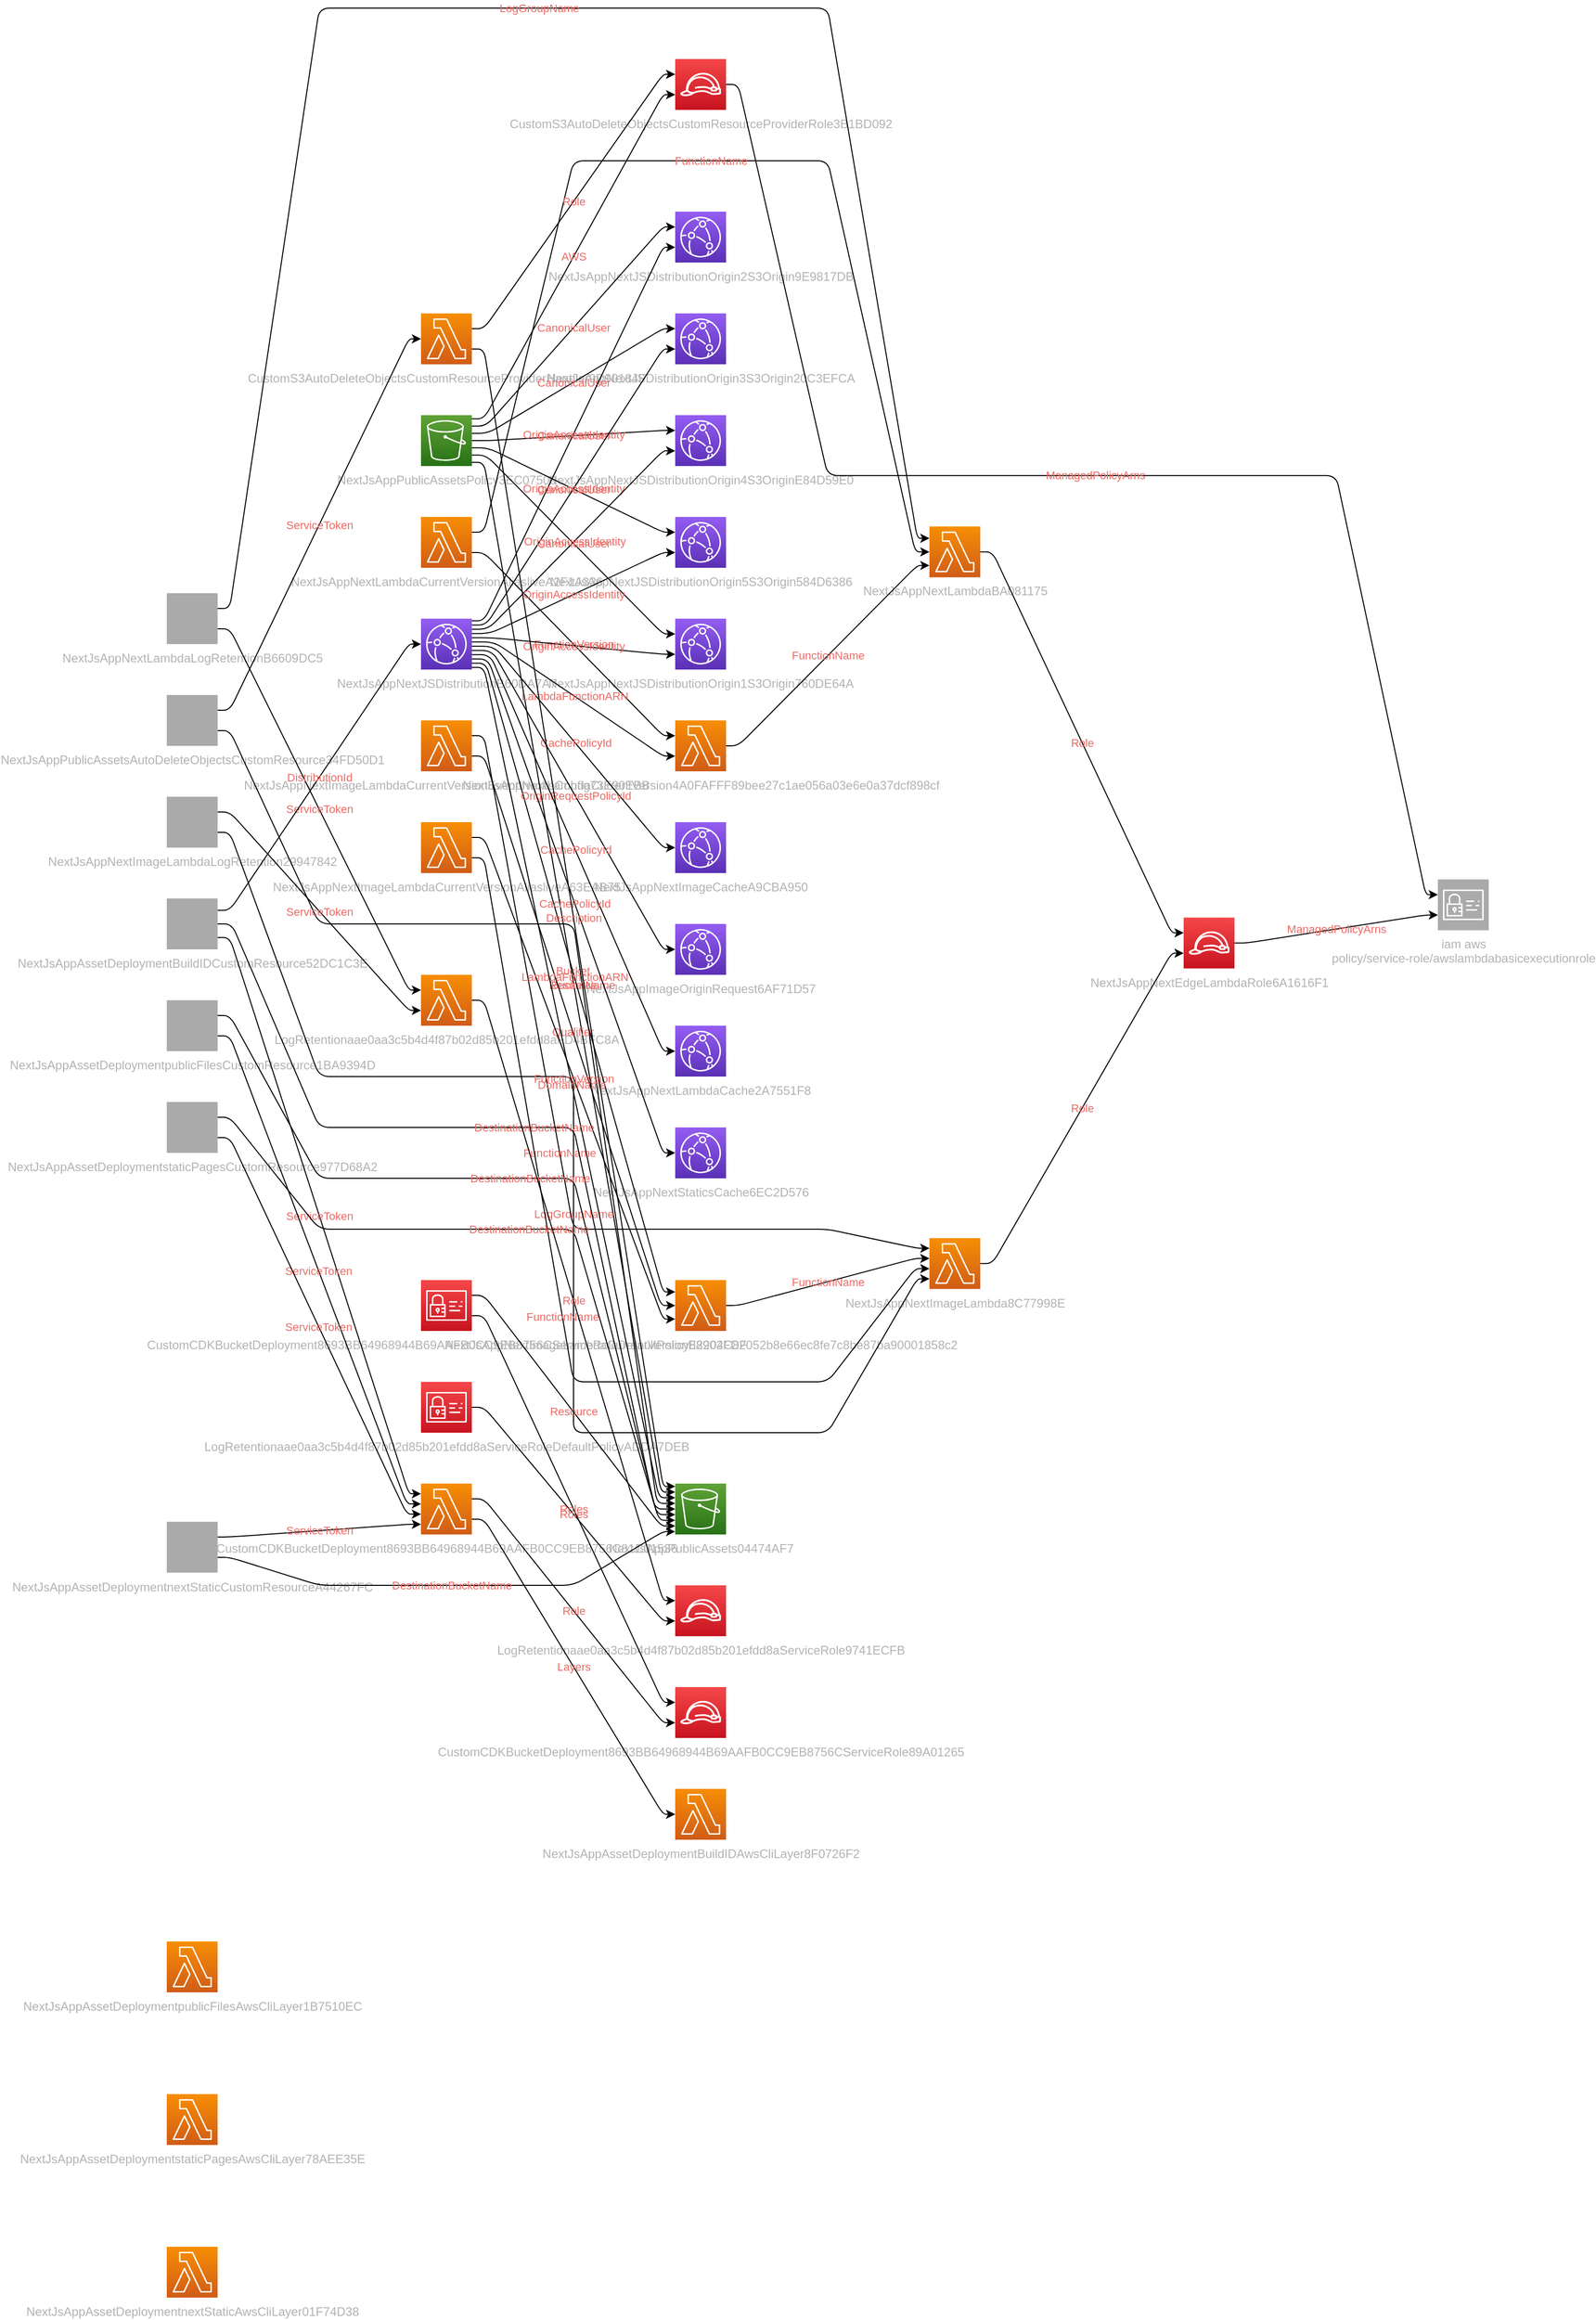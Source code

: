 <mxfile version="13.1.3" pages="2">
            <diagram id="diagramid" name="Diagram">
              <mxGraphModel><root><mxCell id="0"/><mxCell id="1" parent="0"/><mxCell id="2" value="NextJsAppPublicAssets04474AF7" style="outlineConnect=0;fontColor=#B3B3B3;gradientColor=#60A337;gradientDirection=north;fillColor=#277116;strokeColor=#ffffff;dashed=0;verticalLabelPosition=bottom;verticalAlign=top;align=center;html=1;fontSize=12;fontStyle=0;aspect=fixed;shape=mxgraph.aws4.resourceIcon;resIcon=mxgraph.aws4.s3;" vertex="1" parent="1"><mxGeometry x="500" y="1450" width="50" height="50" as="geometry"/></mxCell><mxCell id="3" value="NextJsAppPublicAssetsPolicy3EC07500" style="outlineConnect=0;fontColor=#B3B3B3;gradientColor=#60A337;gradientDirection=north;fillColor=#277116;strokeColor=#ffffff;dashed=0;verticalLabelPosition=bottom;verticalAlign=top;align=center;html=1;fontSize=12;fontStyle=0;aspect=fixed;shape=mxgraph.aws4.resourceIcon;resIcon=mxgraph.aws4.s3;" vertex="1" parent="1"><mxGeometry x="250" y="400" width="50" height="50" as="geometry"/></mxCell><mxCell id="4" value="NextJsAppPublicAssetsAutoDeleteObjectsCustomResource34FD50D1" style="outlineConnect=0;fontColor=#B3B3B3;gradientColor=#aaaaaa;gradientDirection=north;fillColor=#aaaaaa;strokeColor=#ffffff;dashed=0;verticalLabelPosition=bottom;verticalAlign=top;align=center;html=1;fontSize=12;fontStyle=0;aspect=fixed;shape=mxgraph.aws4.resourceIcon;resIcon=mxgraph.aws4.s3autodeleteobjects;" vertex="1" parent="1"><mxGeometry y="675" width="50" height="50" as="geometry"/></mxCell><mxCell id="5" value="NextJsAppNextEdgeLambdaRole6A1616F1" style="outlineConnect=0;fontColor=#B3B3B3;gradientColor=#F54749;gradientDirection=north;fillColor=#C7131F;strokeColor=#ffffff;dashed=0;verticalLabelPosition=bottom;verticalAlign=top;align=center;html=1;fontSize=12;fontStyle=0;aspect=fixed;shape=mxgraph.aws4.resourceIcon;resIcon=mxgraph.aws4.role;" vertex="1" parent="1"><mxGeometry x="1000" y="893.75" width="50" height="50" as="geometry"/></mxCell><mxCell id="6" value="NextJsAppNextLambdaBA081175" style="outlineConnect=0;fontColor=#B3B3B3;gradientColor=#F78E04;gradientDirection=north;fillColor=#D05C17;strokeColor=#ffffff;dashed=0;verticalLabelPosition=bottom;verticalAlign=top;align=center;html=1;fontSize=12;fontStyle=0;aspect=fixed;shape=mxgraph.aws4.resourceIcon;resIcon=mxgraph.aws4.lambda;" vertex="1" parent="1"><mxGeometry x="750" y="509.375" width="50" height="50" as="geometry"/></mxCell><mxCell id="7" value="NextJsAppNextLambdaLogRetentionB6609DC5" style="outlineConnect=0;fontColor=#B3B3B3;gradientColor=#aaaaaa;gradientDirection=north;fillColor=#aaaaaa;strokeColor=#ffffff;dashed=0;verticalLabelPosition=bottom;verticalAlign=top;align=center;html=1;fontSize=12;fontStyle=0;aspect=fixed;shape=mxgraph.aws4.resourceIcon;resIcon=mxgraph.aws4.logretention;" vertex="1" parent="1"><mxGeometry y="575" width="50" height="50" as="geometry"/></mxCell><mxCell id="8" value="NextJsAppNextLambdaCurrentVersion4A0FAFFF89bee27c1ae056a03e6e0a37dcf898cf" style="outlineConnect=0;fontColor=#B3B3B3;gradientColor=#F78E04;gradientDirection=north;fillColor=#D05C17;strokeColor=#ffffff;dashed=0;verticalLabelPosition=bottom;verticalAlign=top;align=center;html=1;fontSize=12;fontStyle=0;aspect=fixed;shape=mxgraph.aws4.resourceIcon;resIcon=mxgraph.aws4.lambda;" vertex="1" parent="1"><mxGeometry x="500" y="700" width="50" height="50" as="geometry"/></mxCell><mxCell id="9" value="NextJsAppNextLambdaCurrentVersionAliasliveA2F1A336" style="outlineConnect=0;fontColor=#B3B3B3;gradientColor=#F78E04;gradientDirection=north;fillColor=#D05C17;strokeColor=#ffffff;dashed=0;verticalLabelPosition=bottom;verticalAlign=top;align=center;html=1;fontSize=12;fontStyle=0;aspect=fixed;shape=mxgraph.aws4.resourceIcon;resIcon=mxgraph.aws4.lambda;" vertex="1" parent="1"><mxGeometry x="250" y="500" width="50" height="50" as="geometry"/></mxCell><mxCell id="10" value="NextJsAppNextImageLambda8C77998E" style="outlineConnect=0;fontColor=#B3B3B3;gradientColor=#F78E04;gradientDirection=north;fillColor=#D05C17;strokeColor=#ffffff;dashed=0;verticalLabelPosition=bottom;verticalAlign=top;align=center;html=1;fontSize=12;fontStyle=0;aspect=fixed;shape=mxgraph.aws4.resourceIcon;resIcon=mxgraph.aws4.lambda;" vertex="1" parent="1"><mxGeometry x="750" y="1208.75" width="50" height="50" as="geometry"/></mxCell><mxCell id="11" value="NextJsAppNextImageLambdaLogRetention29947842" style="outlineConnect=0;fontColor=#B3B3B3;gradientColor=#aaaaaa;gradientDirection=north;fillColor=#aaaaaa;strokeColor=#ffffff;dashed=0;verticalLabelPosition=bottom;verticalAlign=top;align=center;html=1;fontSize=12;fontStyle=0;aspect=fixed;shape=mxgraph.aws4.resourceIcon;resIcon=mxgraph.aws4.logretention;" vertex="1" parent="1"><mxGeometry y="775" width="50" height="50" as="geometry"/></mxCell><mxCell id="12" value="NextJsAppNextImageLambdaCurrentVersionE2204C82052b8e66ec8fe7c8be87ba90001858c2" style="outlineConnect=0;fontColor=#B3B3B3;gradientColor=#F78E04;gradientDirection=north;fillColor=#D05C17;strokeColor=#ffffff;dashed=0;verticalLabelPosition=bottom;verticalAlign=top;align=center;html=1;fontSize=12;fontStyle=0;aspect=fixed;shape=mxgraph.aws4.resourceIcon;resIcon=mxgraph.aws4.lambda;" vertex="1" parent="1"><mxGeometry x="500" y="1250" width="50" height="50" as="geometry"/></mxCell><mxCell id="13" value="NextJsAppNextImageLambdaCurrentVersionEventInvokeConfig73E90EBB" style="outlineConnect=0;fontColor=#B3B3B3;gradientColor=#F78E04;gradientDirection=north;fillColor=#D05C17;strokeColor=#ffffff;dashed=0;verticalLabelPosition=bottom;verticalAlign=top;align=center;html=1;fontSize=12;fontStyle=0;aspect=fixed;shape=mxgraph.aws4.resourceIcon;resIcon=mxgraph.aws4.lambda;" vertex="1" parent="1"><mxGeometry x="250" y="700" width="50" height="50" as="geometry"/></mxCell><mxCell id="14" value="NextJsAppNextImageLambdaCurrentVersionAliasliveA63EAB75" style="outlineConnect=0;fontColor=#B3B3B3;gradientColor=#F78E04;gradientDirection=north;fillColor=#D05C17;strokeColor=#ffffff;dashed=0;verticalLabelPosition=bottom;verticalAlign=top;align=center;html=1;fontSize=12;fontStyle=0;aspect=fixed;shape=mxgraph.aws4.resourceIcon;resIcon=mxgraph.aws4.lambda;" vertex="1" parent="1"><mxGeometry x="250" y="800" width="50" height="50" as="geometry"/></mxCell><mxCell id="15" value="NextJsAppNextStaticsCache6EC2D576" style="outlineConnect=0;fontColor=#B3B3B3;gradientColor=#945DF2;gradientDirection=north;fillColor=#5A30B5;strokeColor=#ffffff;dashed=0;verticalLabelPosition=bottom;verticalAlign=top;align=center;html=1;fontSize=12;fontStyle=0;aspect=fixed;shape=mxgraph.aws4.resourceIcon;resIcon=mxgraph.aws4.cloudfront;" vertex="1" parent="1"><mxGeometry x="500" y="1100" width="50" height="50" as="geometry"/></mxCell><mxCell id="16" value="NextJsAppNextImageCacheA9CBA950" style="outlineConnect=0;fontColor=#B3B3B3;gradientColor=#945DF2;gradientDirection=north;fillColor=#5A30B5;strokeColor=#ffffff;dashed=0;verticalLabelPosition=bottom;verticalAlign=top;align=center;html=1;fontSize=12;fontStyle=0;aspect=fixed;shape=mxgraph.aws4.resourceIcon;resIcon=mxgraph.aws4.cloudfront;" vertex="1" parent="1"><mxGeometry x="500" y="800" width="50" height="50" as="geometry"/></mxCell><mxCell id="17" value="NextJsAppNextLambdaCache2A7551F8" style="outlineConnect=0;fontColor=#B3B3B3;gradientColor=#945DF2;gradientDirection=north;fillColor=#5A30B5;strokeColor=#ffffff;dashed=0;verticalLabelPosition=bottom;verticalAlign=top;align=center;html=1;fontSize=12;fontStyle=0;aspect=fixed;shape=mxgraph.aws4.resourceIcon;resIcon=mxgraph.aws4.cloudfront;" vertex="1" parent="1"><mxGeometry x="500" y="1000" width="50" height="50" as="geometry"/></mxCell><mxCell id="18" value="NextJsAppImageOriginRequest6AF71D57" style="outlineConnect=0;fontColor=#B3B3B3;gradientColor=#945DF2;gradientDirection=north;fillColor=#5A30B5;strokeColor=#ffffff;dashed=0;verticalLabelPosition=bottom;verticalAlign=top;align=center;html=1;fontSize=12;fontStyle=0;aspect=fixed;shape=mxgraph.aws4.resourceIcon;resIcon=mxgraph.aws4.cloudfront;" vertex="1" parent="1"><mxGeometry x="500" y="900" width="50" height="50" as="geometry"/></mxCell><mxCell id="19" value="NextJsAppNextJSDistributionOrigin1S3Origin760DE64A" style="outlineConnect=0;fontColor=#B3B3B3;gradientColor=#945DF2;gradientDirection=north;fillColor=#5A30B5;strokeColor=#ffffff;dashed=0;verticalLabelPosition=bottom;verticalAlign=top;align=center;html=1;fontSize=12;fontStyle=0;aspect=fixed;shape=mxgraph.aws4.resourceIcon;resIcon=mxgraph.aws4.cloudfront;" vertex="1" parent="1"><mxGeometry x="500" y="600" width="50" height="50" as="geometry"/></mxCell><mxCell id="20" value="NextJsAppNextJSDistributionOrigin2S3Origin9E9817DB" style="outlineConnect=0;fontColor=#B3B3B3;gradientColor=#945DF2;gradientDirection=north;fillColor=#5A30B5;strokeColor=#ffffff;dashed=0;verticalLabelPosition=bottom;verticalAlign=top;align=center;html=1;fontSize=12;fontStyle=0;aspect=fixed;shape=mxgraph.aws4.resourceIcon;resIcon=mxgraph.aws4.cloudfront;" vertex="1" parent="1"><mxGeometry x="500" y="200" width="50" height="50" as="geometry"/></mxCell><mxCell id="21" value="NextJsAppNextJSDistributionOrigin3S3Origin20C3EFCA" style="outlineConnect=0;fontColor=#B3B3B3;gradientColor=#945DF2;gradientDirection=north;fillColor=#5A30B5;strokeColor=#ffffff;dashed=0;verticalLabelPosition=bottom;verticalAlign=top;align=center;html=1;fontSize=12;fontStyle=0;aspect=fixed;shape=mxgraph.aws4.resourceIcon;resIcon=mxgraph.aws4.cloudfront;" vertex="1" parent="1"><mxGeometry x="500" y="300" width="50" height="50" as="geometry"/></mxCell><mxCell id="22" value="NextJsAppNextJSDistributionOrigin4S3OriginE84D59E0" style="outlineConnect=0;fontColor=#B3B3B3;gradientColor=#945DF2;gradientDirection=north;fillColor=#5A30B5;strokeColor=#ffffff;dashed=0;verticalLabelPosition=bottom;verticalAlign=top;align=center;html=1;fontSize=12;fontStyle=0;aspect=fixed;shape=mxgraph.aws4.resourceIcon;resIcon=mxgraph.aws4.cloudfront;" vertex="1" parent="1"><mxGeometry x="500" y="400" width="50" height="50" as="geometry"/></mxCell><mxCell id="23" value="NextJsAppNextJSDistributionOrigin5S3Origin584D6386" style="outlineConnect=0;fontColor=#B3B3B3;gradientColor=#945DF2;gradientDirection=north;fillColor=#5A30B5;strokeColor=#ffffff;dashed=0;verticalLabelPosition=bottom;verticalAlign=top;align=center;html=1;fontSize=12;fontStyle=0;aspect=fixed;shape=mxgraph.aws4.resourceIcon;resIcon=mxgraph.aws4.cloudfront;" vertex="1" parent="1"><mxGeometry x="500" y="500" width="50" height="50" as="geometry"/></mxCell><mxCell id="24" value="NextJsAppNextJSDistributionB60DA7A7" style="outlineConnect=0;fontColor=#B3B3B3;gradientColor=#945DF2;gradientDirection=north;fillColor=#5A30B5;strokeColor=#ffffff;dashed=0;verticalLabelPosition=bottom;verticalAlign=top;align=center;html=1;fontSize=12;fontStyle=0;aspect=fixed;shape=mxgraph.aws4.resourceIcon;resIcon=mxgraph.aws4.cloudfront;" vertex="1" parent="1"><mxGeometry x="250" y="600" width="50" height="50" as="geometry"/></mxCell><mxCell id="25" value="NextJsAppAssetDeploymentBuildIDAwsCliLayer8F0726F2" style="outlineConnect=0;fontColor=#B3B3B3;gradientColor=#F78E04;gradientDirection=north;fillColor=#D05C17;strokeColor=#ffffff;dashed=0;verticalLabelPosition=bottom;verticalAlign=top;align=center;html=1;fontSize=12;fontStyle=0;aspect=fixed;shape=mxgraph.aws4.resourceIcon;resIcon=mxgraph.aws4.lambda;" vertex="1" parent="1"><mxGeometry x="500" y="1750" width="50" height="50" as="geometry"/></mxCell><mxCell id="26" value="NextJsAppAssetDeploymentBuildIDCustomResource52DC1C3E" style="outlineConnect=0;fontColor=#B3B3B3;gradientColor=#aaaaaa;gradientDirection=north;fillColor=#aaaaaa;strokeColor=#ffffff;dashed=0;verticalLabelPosition=bottom;verticalAlign=top;align=center;html=1;fontSize=12;fontStyle=0;aspect=fixed;shape=mxgraph.aws4.resourceIcon;resIcon=mxgraph.aws4.cdkbucketdeployment;" vertex="1" parent="1"><mxGeometry y="875" width="50" height="50" as="geometry"/></mxCell><mxCell id="27" value="NextJsAppAssetDeploymentpublicFilesAwsCliLayer1B7510EC" style="outlineConnect=0;fontColor=#B3B3B3;gradientColor=#F78E04;gradientDirection=north;fillColor=#D05C17;strokeColor=#ffffff;dashed=0;verticalLabelPosition=bottom;verticalAlign=top;align=center;html=1;fontSize=12;fontStyle=0;aspect=fixed;shape=mxgraph.aws4.resourceIcon;resIcon=mxgraph.aws4.lambda;" vertex="1" parent="1"><mxGeometry y="1900" width="50" height="50" as="geometry"/></mxCell><mxCell id="28" value="NextJsAppAssetDeploymentpublicFilesCustomResource1BA9394D" style="outlineConnect=0;fontColor=#B3B3B3;gradientColor=#aaaaaa;gradientDirection=north;fillColor=#aaaaaa;strokeColor=#ffffff;dashed=0;verticalLabelPosition=bottom;verticalAlign=top;align=center;html=1;fontSize=12;fontStyle=0;aspect=fixed;shape=mxgraph.aws4.resourceIcon;resIcon=mxgraph.aws4.cdkbucketdeployment;" vertex="1" parent="1"><mxGeometry y="975" width="50" height="50" as="geometry"/></mxCell><mxCell id="29" value="NextJsAppAssetDeploymentstaticPagesAwsCliLayer78AEE35E" style="outlineConnect=0;fontColor=#B3B3B3;gradientColor=#F78E04;gradientDirection=north;fillColor=#D05C17;strokeColor=#ffffff;dashed=0;verticalLabelPosition=bottom;verticalAlign=top;align=center;html=1;fontSize=12;fontStyle=0;aspect=fixed;shape=mxgraph.aws4.resourceIcon;resIcon=mxgraph.aws4.lambda;" vertex="1" parent="1"><mxGeometry y="2050" width="50" height="50" as="geometry"/></mxCell><mxCell id="30" value="NextJsAppAssetDeploymentstaticPagesCustomResource977D68A2" style="outlineConnect=0;fontColor=#B3B3B3;gradientColor=#aaaaaa;gradientDirection=north;fillColor=#aaaaaa;strokeColor=#ffffff;dashed=0;verticalLabelPosition=bottom;verticalAlign=top;align=center;html=1;fontSize=12;fontStyle=0;aspect=fixed;shape=mxgraph.aws4.resourceIcon;resIcon=mxgraph.aws4.cdkbucketdeployment;" vertex="1" parent="1"><mxGeometry y="1075" width="50" height="50" as="geometry"/></mxCell><mxCell id="31" value="NextJsAppAssetDeploymentnextStaticAwsCliLayer01F74D38" style="outlineConnect=0;fontColor=#B3B3B3;gradientColor=#F78E04;gradientDirection=north;fillColor=#D05C17;strokeColor=#ffffff;dashed=0;verticalLabelPosition=bottom;verticalAlign=top;align=center;html=1;fontSize=12;fontStyle=0;aspect=fixed;shape=mxgraph.aws4.resourceIcon;resIcon=mxgraph.aws4.lambda;" vertex="1" parent="1"><mxGeometry y="2200" width="50" height="50" as="geometry"/></mxCell><mxCell id="32" value="NextJsAppAssetDeploymentnextStaticCustomResourceA44267FC" style="outlineConnect=0;fontColor=#B3B3B3;gradientColor=#aaaaaa;gradientDirection=north;fillColor=#aaaaaa;strokeColor=#ffffff;dashed=0;verticalLabelPosition=bottom;verticalAlign=top;align=center;html=1;fontSize=12;fontStyle=0;aspect=fixed;shape=mxgraph.aws4.resourceIcon;resIcon=mxgraph.aws4.cdkbucketdeployment;" vertex="1" parent="1"><mxGeometry y="1487.5" width="50" height="50" as="geometry"/></mxCell><mxCell id="33" value="CustomS3AutoDeleteObjectsCustomResourceProviderRole3B1BD092" style="outlineConnect=0;fontColor=#B3B3B3;gradientColor=#F54749;gradientDirection=north;fillColor=#C7131F;strokeColor=#ffffff;dashed=0;verticalLabelPosition=bottom;verticalAlign=top;align=center;html=1;fontSize=12;fontStyle=0;aspect=fixed;shape=mxgraph.aws4.resourceIcon;resIcon=mxgraph.aws4.role;" vertex="1" parent="1"><mxGeometry x="500" y="50" width="50" height="50" as="geometry"/></mxCell><mxCell id="34" value="CustomS3AutoDeleteObjectsCustomResourceProviderHandler9D90184F" style="outlineConnect=0;fontColor=#B3B3B3;gradientColor=#F78E04;gradientDirection=north;fillColor=#D05C17;strokeColor=#ffffff;dashed=0;verticalLabelPosition=bottom;verticalAlign=top;align=center;html=1;fontSize=12;fontStyle=0;aspect=fixed;shape=mxgraph.aws4.resourceIcon;resIcon=mxgraph.aws4.lambda;" vertex="1" parent="1"><mxGeometry x="250" y="300" width="50" height="50" as="geometry"/></mxCell><mxCell id="35" value="LogRetentionaae0aa3c5b4d4f87b02d85b201efdd8aServiceRole9741ECFB" style="outlineConnect=0;fontColor=#B3B3B3;gradientColor=#F54749;gradientDirection=north;fillColor=#C7131F;strokeColor=#ffffff;dashed=0;verticalLabelPosition=bottom;verticalAlign=top;align=center;html=1;fontSize=12;fontStyle=0;aspect=fixed;shape=mxgraph.aws4.resourceIcon;resIcon=mxgraph.aws4.role;" vertex="1" parent="1"><mxGeometry x="500" y="1550" width="50" height="50" as="geometry"/></mxCell><mxCell id="36" value="LogRetentionaae0aa3c5b4d4f87b02d85b201efdd8aServiceRoleDefaultPolicyADDA7DEB" style="outlineConnect=0;fontColor=#B3B3B3;gradientColor=#F54749;gradientDirection=north;fillColor=#C7131F;strokeColor=#ffffff;dashed=0;verticalLabelPosition=bottom;verticalAlign=top;align=center;html=1;fontSize=12;fontStyle=0;aspect=fixed;shape=mxgraph.aws4.resourceIcon;resIcon=mxgraph.aws4.identity_and_access_management;" vertex="1" parent="1"><mxGeometry x="250" y="1350" width="50" height="50" as="geometry"/></mxCell><mxCell id="37" value="LogRetentionaae0aa3c5b4d4f87b02d85b201efdd8aFD4BFC8A" style="outlineConnect=0;fontColor=#B3B3B3;gradientColor=#F78E04;gradientDirection=north;fillColor=#D05C17;strokeColor=#ffffff;dashed=0;verticalLabelPosition=bottom;verticalAlign=top;align=center;html=1;fontSize=12;fontStyle=0;aspect=fixed;shape=mxgraph.aws4.resourceIcon;resIcon=mxgraph.aws4.lambda;" vertex="1" parent="1"><mxGeometry x="250" y="950" width="50" height="50" as="geometry"/></mxCell><mxCell id="38" value="CustomCDKBucketDeployment8693BB64968944B69AAFB0CC9EB8756CServiceRole89A01265" style="outlineConnect=0;fontColor=#B3B3B3;gradientColor=#F54749;gradientDirection=north;fillColor=#C7131F;strokeColor=#ffffff;dashed=0;verticalLabelPosition=bottom;verticalAlign=top;align=center;html=1;fontSize=12;fontStyle=0;aspect=fixed;shape=mxgraph.aws4.resourceIcon;resIcon=mxgraph.aws4.role;" vertex="1" parent="1"><mxGeometry x="500" y="1650" width="50" height="50" as="geometry"/></mxCell><mxCell id="39" value="CustomCDKBucketDeployment8693BB64968944B69AAFB0CC9EB8756CServiceRoleDefaultPolicy88902FDF" style="outlineConnect=0;fontColor=#B3B3B3;gradientColor=#F54749;gradientDirection=north;fillColor=#C7131F;strokeColor=#ffffff;dashed=0;verticalLabelPosition=bottom;verticalAlign=top;align=center;html=1;fontSize=12;fontStyle=0;aspect=fixed;shape=mxgraph.aws4.resourceIcon;resIcon=mxgraph.aws4.identity_and_access_management;" vertex="1" parent="1"><mxGeometry x="250" y="1250" width="50" height="50" as="geometry"/></mxCell><mxCell id="40" value="CustomCDKBucketDeployment8693BB64968944B69AAFB0CC9EB8756C81C01536" style="outlineConnect=0;fontColor=#B3B3B3;gradientColor=#F78E04;gradientDirection=north;fillColor=#D05C17;strokeColor=#ffffff;dashed=0;verticalLabelPosition=bottom;verticalAlign=top;align=center;html=1;fontSize=12;fontStyle=0;aspect=fixed;shape=mxgraph.aws4.resourceIcon;resIcon=mxgraph.aws4.lambda;" vertex="1" parent="1"><mxGeometry x="250" y="1450" width="50" height="50" as="geometry"/></mxCell><mxCell id="41" value="iam  aws&#xA;policy/service-role/awslambdabasicexecutionrole" style="outlineConnect=0;fontColor=#B3B3B3;gradientColor=#aaaaaa;gradientDirection=north;fillColor=#aaaaaa;strokeColor=#ffffff;dashed=0;verticalLabelPosition=bottom;verticalAlign=top;align=center;html=1;fontSize=12;fontStyle=0;aspect=fixed;shape=mxgraph.aws4.resourceIcon;resIcon=mxgraph.aws4.identity_and_access_management;" vertex="1" parent="1"><mxGeometry x="1250" y="856.25" width="50" height="50" as="geometry"/></mxCell><mxCell id="NextJsAppPublicAssets04474AF7|NextJsAppPublicAssetsPolicy3EC07500" value="Bucket&#xA;Resource" style="edgeStyle=orthogonalEdgeStyle;rounded=1;orthogonalLoop=1;jettySize=auto;html=1;labelBackgroundColor=none;fontColor=#EA6B66;noEdgeStyle=1;orthogonal=1;" edge="1" parent="1" source="3" target="2"><mxGeometry relative="1" as="geometry"><Array as="points"><mxPoint x="312" y="446.429"/><mxPoint x="486" y="1458.333"/></Array></mxGeometry></mxCell><mxCell id="CustomS3AutoDeleteObjectsCustomResourceProviderRole3B1BD092|NextJsAppPublicAssetsPolicy3EC07500" value="AWS" style="edgeStyle=orthogonalEdgeStyle;rounded=1;orthogonalLoop=1;jettySize=auto;html=1;labelBackgroundColor=none;fontColor=#EA6B66;noEdgeStyle=1;orthogonal=1;" edge="1" parent="1" source="3" target="33"><mxGeometry relative="1" as="geometry"><Array as="points"><mxPoint x="312" y="403.571"/><mxPoint x="488" y="85"/></Array></mxGeometry></mxCell><mxCell id="NextJsAppNextJSDistributionOrigin1S3Origin760DE64A|NextJsAppPublicAssetsPolicy3EC07500" value="CanonicalUser" style="edgeStyle=orthogonalEdgeStyle;rounded=1;orthogonalLoop=1;jettySize=auto;html=1;labelBackgroundColor=none;fontColor=#EA6B66;noEdgeStyle=1;orthogonal=1;" edge="1" parent="1" source="3" target="19"><mxGeometry relative="1" as="geometry"><Array as="points"><mxPoint x="314" y="439.286"/><mxPoint x="488" y="615"/></Array></mxGeometry></mxCell><mxCell id="NextJsAppNextJSDistributionOrigin2S3Origin9E9817DB|NextJsAppPublicAssetsPolicy3EC07500" value="CanonicalUser" style="edgeStyle=orthogonalEdgeStyle;rounded=1;orthogonalLoop=1;jettySize=auto;html=1;labelBackgroundColor=none;fontColor=#EA6B66;noEdgeStyle=1;orthogonal=1;" edge="1" parent="1" source="3" target="20"><mxGeometry relative="1" as="geometry"><Array as="points"><mxPoint x="314" y="410.714"/><mxPoint x="488" y="215"/></Array></mxGeometry></mxCell><mxCell id="NextJsAppNextJSDistributionOrigin3S3Origin20C3EFCA|NextJsAppPublicAssetsPolicy3EC07500" value="CanonicalUser" style="edgeStyle=orthogonalEdgeStyle;rounded=1;orthogonalLoop=1;jettySize=auto;html=1;labelBackgroundColor=none;fontColor=#EA6B66;noEdgeStyle=1;orthogonal=1;" edge="1" parent="1" source="3" target="21"><mxGeometry relative="1" as="geometry"><Array as="points"><mxPoint x="316" y="417.857"/><mxPoint x="488" y="315"/></Array></mxGeometry></mxCell><mxCell id="NextJsAppNextJSDistributionOrigin4S3OriginE84D59E0|NextJsAppPublicAssetsPolicy3EC07500" value="CanonicalUser" style="edgeStyle=orthogonalEdgeStyle;rounded=1;orthogonalLoop=1;jettySize=auto;html=1;labelBackgroundColor=none;fontColor=#EA6B66;noEdgeStyle=1;orthogonal=1;" edge="1" parent="1" source="3" target="22"><mxGeometry relative="1" as="geometry"><Array as="points"><mxPoint x="318" y="425.0"/><mxPoint x="488" y="415"/></Array></mxGeometry></mxCell><mxCell id="NextJsAppNextJSDistributionOrigin5S3Origin584D6386|NextJsAppPublicAssetsPolicy3EC07500" value="CanonicalUser" style="edgeStyle=orthogonalEdgeStyle;rounded=1;orthogonalLoop=1;jettySize=auto;html=1;labelBackgroundColor=none;fontColor=#EA6B66;noEdgeStyle=1;orthogonal=1;" edge="1" parent="1" source="3" target="23"><mxGeometry relative="1" as="geometry"><Array as="points"><mxPoint x="316" y="432.143"/><mxPoint x="488" y="515"/></Array></mxGeometry></mxCell><mxCell id="NextJsAppPublicAssets04474AF7|NextJsAppPublicAssetsAutoDeleteObjectsCustomResource34FD50D1" value="BucketName" style="edgeStyle=orthogonalEdgeStyle;rounded=1;orthogonalLoop=1;jettySize=auto;html=1;labelBackgroundColor=none;fontColor=#EA6B66;noEdgeStyle=1;orthogonal=1;" edge="1" parent="1" source="4" target="2"><mxGeometry relative="1" as="geometry"><Array as="points"><mxPoint x="62" y="710"/><mxPoint x="150" y="900"/><mxPoint x="400" y="900"/><mxPoint x="482" y="1469.444"/></Array></mxGeometry></mxCell><mxCell id="CustomS3AutoDeleteObjectsCustomResourceProviderHandler9D90184F|NextJsAppPublicAssetsAutoDeleteObjectsCustomResource34FD50D1" value="ServiceToken" style="edgeStyle=orthogonalEdgeStyle;rounded=1;orthogonalLoop=1;jettySize=auto;html=1;labelBackgroundColor=none;fontColor=#EA6B66;noEdgeStyle=1;orthogonal=1;" edge="1" parent="1" source="4" target="34"><mxGeometry relative="1" as="geometry"><Array as="points"><mxPoint x="62" y="690"/><mxPoint x="238" y="325"/></Array></mxGeometry></mxCell><mxCell id="iam  aws&#xA;policy/service-role/awslambdabasicexecutionrole|NextJsAppNextEdgeLambdaRole6A1616F1" value="ManagedPolicyArns" style="edgeStyle=orthogonalEdgeStyle;rounded=1;orthogonalLoop=1;jettySize=auto;html=1;labelBackgroundColor=none;fontColor=#EA6B66;noEdgeStyle=1;orthogonal=1;" edge="1" parent="1" source="5" target="41"><mxGeometry relative="1" as="geometry"><Array as="points"><mxPoint x="1062" y="918.75"/><mxPoint x="1238" y="891.25"/></Array></mxGeometry></mxCell><mxCell id="NextJsAppNextEdgeLambdaRole6A1616F1|NextJsAppNextLambdaBA081175" value="Role" style="edgeStyle=orthogonalEdgeStyle;rounded=1;orthogonalLoop=1;jettySize=auto;html=1;labelBackgroundColor=none;fontColor=#EA6B66;noEdgeStyle=1;orthogonal=1;" edge="1" parent="1" source="6" target="5"><mxGeometry relative="1" as="geometry"><Array as="points"><mxPoint x="812" y="534.375"/><mxPoint x="988" y="908.75"/></Array></mxGeometry></mxCell><mxCell id="NextJsAppNextLambdaBA081175|NextJsAppNextLambdaLogRetentionB6609DC5" value="LogGroupName" style="edgeStyle=orthogonalEdgeStyle;rounded=1;orthogonalLoop=1;jettySize=auto;html=1;labelBackgroundColor=none;fontColor=#EA6B66;noEdgeStyle=1;orthogonal=1;" edge="1" parent="1" source="7" target="6"><mxGeometry relative="1" as="geometry"><Array as="points"><mxPoint x="62" y="590"/><mxPoint x="150"/><mxPoint x="400"/><mxPoint x="400"/><mxPoint x="650"/><mxPoint x="738" y="521.042"/></Array></mxGeometry></mxCell><mxCell id="LogRetentionaae0aa3c5b4d4f87b02d85b201efdd8aFD4BFC8A|NextJsAppNextLambdaLogRetentionB6609DC5" value="ServiceToken" style="edgeStyle=orthogonalEdgeStyle;rounded=1;orthogonalLoop=1;jettySize=auto;html=1;labelBackgroundColor=none;fontColor=#EA6B66;noEdgeStyle=1;orthogonal=1;" edge="1" parent="1" source="7" target="37"><mxGeometry relative="1" as="geometry"><Array as="points"><mxPoint x="62" y="610"/><mxPoint x="238" y="965"/></Array></mxGeometry></mxCell><mxCell id="NextJsAppNextLambdaBA081175|NextJsAppNextLambdaCurrentVersion4A0FAFFF89bee27c1ae056a03e6e0a37dcf898cf" value="FunctionName" style="edgeStyle=orthogonalEdgeStyle;rounded=1;orthogonalLoop=1;jettySize=auto;html=1;labelBackgroundColor=none;fontColor=#EA6B66;noEdgeStyle=1;orthogonal=1;" edge="1" parent="1" source="8" target="6"><mxGeometry relative="1" as="geometry"><Array as="points"><mxPoint x="562" y="725"/><mxPoint x="738" y="547.708"/></Array></mxGeometry></mxCell><mxCell id="NextJsAppNextLambdaBA081175|NextJsAppNextLambdaCurrentVersionAliasliveA2F1A336" value="FunctionName" style="edgeStyle=orthogonalEdgeStyle;rounded=1;orthogonalLoop=1;jettySize=auto;html=1;labelBackgroundColor=none;fontColor=#EA6B66;noEdgeStyle=1;orthogonal=1;" edge="1" parent="1" source="9" target="6"><mxGeometry relative="1" as="geometry"><Array as="points"><mxPoint x="312" y="515"/><mxPoint x="400" y="150"/><mxPoint x="650" y="150"/><mxPoint x="736" y="534.375"/></Array></mxGeometry></mxCell><mxCell id="NextJsAppNextLambdaCurrentVersion4A0FAFFF89bee27c1ae056a03e6e0a37dcf898cf|NextJsAppNextLambdaCurrentVersionAliasliveA2F1A336" value="FunctionVersion" style="edgeStyle=orthogonalEdgeStyle;rounded=1;orthogonalLoop=1;jettySize=auto;html=1;labelBackgroundColor=none;fontColor=#EA6B66;noEdgeStyle=1;orthogonal=1;" edge="1" parent="1" source="9" target="8"><mxGeometry relative="1" as="geometry"><Array as="points"><mxPoint x="312" y="535"/><mxPoint x="488" y="715"/></Array></mxGeometry></mxCell><mxCell id="NextJsAppNextEdgeLambdaRole6A1616F1|NextJsAppNextImageLambda8C77998E" value="Role" style="edgeStyle=orthogonalEdgeStyle;rounded=1;orthogonalLoop=1;jettySize=auto;html=1;labelBackgroundColor=none;fontColor=#EA6B66;noEdgeStyle=1;orthogonal=1;" edge="1" parent="1" source="10" target="5"><mxGeometry relative="1" as="geometry"><Array as="points"><mxPoint x="812" y="1233.75"/><mxPoint x="988" y="928.75"/></Array></mxGeometry></mxCell><mxCell id="NextJsAppNextImageLambda8C77998E|NextJsAppNextImageLambdaLogRetention29947842" value="LogGroupName" style="edgeStyle=orthogonalEdgeStyle;rounded=1;orthogonalLoop=1;jettySize=auto;html=1;labelBackgroundColor=none;fontColor=#EA6B66;noEdgeStyle=1;orthogonal=1;" edge="1" parent="1" source="11" target="10"><mxGeometry relative="1" as="geometry"><Array as="points"><mxPoint x="62" y="810"/><mxPoint x="150" y="1050"/><mxPoint x="400" y="1050"/><mxPoint x="400" y="1400"/><mxPoint x="650" y="1400"/><mxPoint x="738" y="1248.75"/></Array></mxGeometry></mxCell><mxCell id="LogRetentionaae0aa3c5b4d4f87b02d85b201efdd8aFD4BFC8A|NextJsAppNextImageLambdaLogRetention29947842" value="ServiceToken" style="edgeStyle=orthogonalEdgeStyle;rounded=1;orthogonalLoop=1;jettySize=auto;html=1;labelBackgroundColor=none;fontColor=#EA6B66;noEdgeStyle=1;orthogonal=1;" edge="1" parent="1" source="11" target="37"><mxGeometry relative="1" as="geometry"><Array as="points"><mxPoint x="62" y="790"/><mxPoint x="238" y="985"/></Array></mxGeometry></mxCell><mxCell id="NextJsAppNextImageLambda8C77998E|NextJsAppNextImageLambdaCurrentVersionE2204C82052b8e66ec8fe7c8be87ba90001858c2" value="FunctionName" style="edgeStyle=orthogonalEdgeStyle;rounded=1;orthogonalLoop=1;jettySize=auto;html=1;labelBackgroundColor=none;fontColor=#EA6B66;noEdgeStyle=1;orthogonal=1;" edge="1" parent="1" source="12" target="10"><mxGeometry relative="1" as="geometry"><Array as="points"><mxPoint x="562" y="1275"/><mxPoint x="736" y="1228.75"/></Array></mxGeometry></mxCell><mxCell id="NextJsAppNextImageLambda8C77998E|NextJsAppNextImageLambdaCurrentVersionEventInvokeConfig73E90EBB" value="FunctionName" style="edgeStyle=orthogonalEdgeStyle;rounded=1;orthogonalLoop=1;jettySize=auto;html=1;labelBackgroundColor=none;fontColor=#EA6B66;noEdgeStyle=1;orthogonal=1;" edge="1" parent="1" source="13" target="10"><mxGeometry relative="1" as="geometry"><Array as="points"><mxPoint x="312" y="715"/><mxPoint x="400" y="1200"/><mxPoint x="650" y="1200"/><mxPoint x="738" y="1218.75"/></Array></mxGeometry></mxCell><mxCell id="NextJsAppNextImageLambdaCurrentVersionE2204C82052b8e66ec8fe7c8be87ba90001858c2|NextJsAppNextImageLambdaCurrentVersionEventInvokeConfig73E90EBB" value="Qualifier" style="edgeStyle=orthogonalEdgeStyle;rounded=1;orthogonalLoop=1;jettySize=auto;html=1;labelBackgroundColor=none;fontColor=#EA6B66;noEdgeStyle=1;orthogonal=1;" edge="1" parent="1" source="13" target="12"><mxGeometry relative="1" as="geometry"><Array as="points"><mxPoint x="312" y="735"/><mxPoint x="486" y="1275"/></Array></mxGeometry></mxCell><mxCell id="NextJsAppNextImageLambda8C77998E|NextJsAppNextImageLambdaCurrentVersionAliasliveA63EAB75" value="FunctionName" style="edgeStyle=orthogonalEdgeStyle;rounded=1;orthogonalLoop=1;jettySize=auto;html=1;labelBackgroundColor=none;fontColor=#EA6B66;noEdgeStyle=1;orthogonal=1;" edge="1" parent="1" source="14" target="10"><mxGeometry relative="1" as="geometry"><Array as="points"><mxPoint x="312" y="835"/><mxPoint x="400" y="1350"/><mxPoint x="650" y="1350"/><mxPoint x="736" y="1238.75"/></Array></mxGeometry></mxCell><mxCell id="NextJsAppNextImageLambdaCurrentVersionE2204C82052b8e66ec8fe7c8be87ba90001858c2|NextJsAppNextImageLambdaCurrentVersionAliasliveA63EAB75" value="FunctionVersion" style="edgeStyle=orthogonalEdgeStyle;rounded=1;orthogonalLoop=1;jettySize=auto;html=1;labelBackgroundColor=none;fontColor=#EA6B66;noEdgeStyle=1;orthogonal=1;" edge="1" parent="1" source="14" target="12"><mxGeometry relative="1" as="geometry"><Array as="points"><mxPoint x="312" y="815"/><mxPoint x="488" y="1288.333"/></Array></mxGeometry></mxCell><mxCell id="NextJsAppNextImageCacheA9CBA950|NextJsAppNextJSDistributionB60DA7A7" value="CachePolicyId" style="edgeStyle=orthogonalEdgeStyle;rounded=1;orthogonalLoop=1;jettySize=auto;html=1;labelBackgroundColor=none;fontColor=#EA6B66;noEdgeStyle=1;orthogonal=1;" edge="1" parent="1" source="24" target="16"><mxGeometry relative="1" as="geometry"><Array as="points"><mxPoint x="322" y="627.083"/><mxPoint x="488" y="825"/></Array></mxGeometry></mxCell><mxCell id="NextJsAppNextImageLambdaCurrentVersionE2204C82052b8e66ec8fe7c8be87ba90001858c2|NextJsAppNextJSDistributionB60DA7A7" value="LambdaFunctionARN" style="edgeStyle=orthogonalEdgeStyle;rounded=1;orthogonalLoop=1;jettySize=auto;html=1;labelBackgroundColor=none;fontColor=#EA6B66;noEdgeStyle=1;orthogonal=1;" edge="1" parent="1" source="24" target="12"><mxGeometry relative="1" as="geometry"><Array as="points"><mxPoint x="314" y="643.75"/><mxPoint x="488" y="1261.667"/></Array></mxGeometry></mxCell><mxCell id="NextJsAppImageOriginRequest6AF71D57|NextJsAppNextJSDistributionB60DA7A7" value="OriginRequestPolicyId" style="edgeStyle=orthogonalEdgeStyle;rounded=1;orthogonalLoop=1;jettySize=auto;html=1;labelBackgroundColor=none;fontColor=#EA6B66;noEdgeStyle=1;orthogonal=1;" edge="1" parent="1" source="24" target="18"><mxGeometry relative="1" as="geometry"><Array as="points"><mxPoint x="320" y="631.25"/><mxPoint x="488" y="925"/></Array></mxGeometry></mxCell><mxCell id="NextJsAppNextLambdaCache2A7551F8|NextJsAppNextJSDistributionB60DA7A7" value="CachePolicyId" style="edgeStyle=orthogonalEdgeStyle;rounded=1;orthogonalLoop=1;jettySize=auto;html=1;labelBackgroundColor=none;fontColor=#EA6B66;noEdgeStyle=1;orthogonal=1;" edge="1" parent="1" source="24" target="17"><mxGeometry relative="1" as="geometry"><Array as="points"><mxPoint x="318" y="635.417"/><mxPoint x="488" y="1025"/></Array></mxGeometry></mxCell><mxCell id="NextJsAppNextLambdaCurrentVersion4A0FAFFF89bee27c1ae056a03e6e0a37dcf898cf|NextJsAppNextJSDistributionB60DA7A7" value="LambdaFunctionARN" style="edgeStyle=orthogonalEdgeStyle;rounded=1;orthogonalLoop=1;jettySize=auto;html=1;labelBackgroundColor=none;fontColor=#EA6B66;noEdgeStyle=1;orthogonal=1;" edge="1" parent="1" source="24" target="8"><mxGeometry relative="1" as="geometry"><Array as="points"><mxPoint x="322" y="622.917"/><mxPoint x="488" y="735"/></Array></mxGeometry></mxCell><mxCell id="NextJsAppNextStaticsCache6EC2D576|NextJsAppNextJSDistributionB60DA7A7" value="CachePolicyId" style="edgeStyle=orthogonalEdgeStyle;rounded=1;orthogonalLoop=1;jettySize=auto;html=1;labelBackgroundColor=none;fontColor=#EA6B66;noEdgeStyle=1;orthogonal=1;" edge="1" parent="1" source="24" target="15"><mxGeometry relative="1" as="geometry"><Array as="points"><mxPoint x="316" y="639.583"/><mxPoint x="488" y="1125"/></Array></mxGeometry></mxCell><mxCell id="NextJsAppNextJSDistributionOrigin1S3Origin760DE64A|NextJsAppNextJSDistributionB60DA7A7" value="OriginAccessIdentity" style="edgeStyle=orthogonalEdgeStyle;rounded=1;orthogonalLoop=1;jettySize=auto;html=1;labelBackgroundColor=none;fontColor=#EA6B66;noEdgeStyle=1;orthogonal=1;" edge="1" parent="1" source="24" target="19"><mxGeometry relative="1" as="geometry"><Array as="points"><mxPoint x="320" y="618.75"/><mxPoint x="488" y="635"/></Array></mxGeometry></mxCell><mxCell id="NextJsAppNextJSDistributionOrigin2S3Origin9E9817DB|NextJsAppNextJSDistributionB60DA7A7" value="OriginAccessIdentity" style="edgeStyle=orthogonalEdgeStyle;rounded=1;orthogonalLoop=1;jettySize=auto;html=1;labelBackgroundColor=none;fontColor=#EA6B66;noEdgeStyle=1;orthogonal=1;" edge="1" parent="1" source="24" target="20"><mxGeometry relative="1" as="geometry"><Array as="points"><mxPoint x="312" y="602.083"/><mxPoint x="488" y="235"/></Array></mxGeometry></mxCell><mxCell id="NextJsAppNextJSDistributionOrigin3S3Origin20C3EFCA|NextJsAppNextJSDistributionB60DA7A7" value="OriginAccessIdentity" style="edgeStyle=orthogonalEdgeStyle;rounded=1;orthogonalLoop=1;jettySize=auto;html=1;labelBackgroundColor=none;fontColor=#EA6B66;noEdgeStyle=1;orthogonal=1;" edge="1" parent="1" source="24" target="21"><mxGeometry relative="1" as="geometry"><Array as="points"><mxPoint x="314" y="606.25"/><mxPoint x="488" y="335"/></Array></mxGeometry></mxCell><mxCell id="NextJsAppNextJSDistributionOrigin4S3OriginE84D59E0|NextJsAppNextJSDistributionB60DA7A7" value="OriginAccessIdentity" style="edgeStyle=orthogonalEdgeStyle;rounded=1;orthogonalLoop=1;jettySize=auto;html=1;labelBackgroundColor=none;fontColor=#EA6B66;noEdgeStyle=1;orthogonal=1;" edge="1" parent="1" source="24" target="22"><mxGeometry relative="1" as="geometry"><Array as="points"><mxPoint x="316" y="610.417"/><mxPoint x="488" y="435"/></Array></mxGeometry></mxCell><mxCell id="NextJsAppNextJSDistributionOrigin5S3Origin584D6386|NextJsAppNextJSDistributionB60DA7A7" value="OriginAccessIdentity" style="edgeStyle=orthogonalEdgeStyle;rounded=1;orthogonalLoop=1;jettySize=auto;html=1;labelBackgroundColor=none;fontColor=#EA6B66;noEdgeStyle=1;orthogonal=1;" edge="1" parent="1" source="24" target="23"><mxGeometry relative="1" as="geometry"><Array as="points"><mxPoint x="318" y="614.583"/><mxPoint x="488" y="535"/></Array></mxGeometry></mxCell><mxCell id="NextJsAppPublicAssets04474AF7|NextJsAppNextJSDistributionB60DA7A7" value="DomainName" style="edgeStyle=orthogonalEdgeStyle;rounded=1;orthogonalLoop=1;jettySize=auto;html=1;labelBackgroundColor=none;fontColor=#EA6B66;noEdgeStyle=1;orthogonal=1;" edge="1" parent="1" source="24" target="2"><mxGeometry relative="1" as="geometry"><Array as="points"><mxPoint x="312" y="647.917"/><mxPoint x="484" y="1463.889"/></Array></mxGeometry></mxCell><mxCell id="NextJsAppPublicAssets04474AF7|NextJsAppAssetDeploymentBuildIDCustomResource52DC1C3E" value="DestinationBucketName" style="edgeStyle=orthogonalEdgeStyle;rounded=1;orthogonalLoop=1;jettySize=auto;html=1;labelBackgroundColor=none;fontColor=#EA6B66;noEdgeStyle=1;orthogonal=1;" edge="1" parent="1" source="26" target="2"><mxGeometry relative="1" as="geometry"><Array as="points"><mxPoint x="64" y="900"/><mxPoint x="150" y="1100"/><mxPoint x="400" y="1100"/><mxPoint x="480" y="1475.0"/></Array></mxGeometry></mxCell><mxCell id="NextJsAppNextJSDistributionB60DA7A7|NextJsAppAssetDeploymentBuildIDCustomResource52DC1C3E" value="DistributionId" style="edgeStyle=orthogonalEdgeStyle;rounded=1;orthogonalLoop=1;jettySize=auto;html=1;labelBackgroundColor=none;fontColor=#EA6B66;noEdgeStyle=1;orthogonal=1;" edge="1" parent="1" source="26" target="24"><mxGeometry relative="1" as="geometry"><Array as="points"><mxPoint x="62" y="886.667"/><mxPoint x="238" y="625"/></Array></mxGeometry></mxCell><mxCell id="CustomCDKBucketDeployment8693BB64968944B69AAFB0CC9EB8756C81C01536|NextJsAppAssetDeploymentBuildIDCustomResource52DC1C3E" value="ServiceToken" style="edgeStyle=orthogonalEdgeStyle;rounded=1;orthogonalLoop=1;jettySize=auto;html=1;labelBackgroundColor=none;fontColor=#EA6B66;noEdgeStyle=1;orthogonal=1;" edge="1" parent="1" source="26" target="40"><mxGeometry relative="1" as="geometry"><Array as="points"><mxPoint x="62" y="913.333"/><mxPoint x="238" y="1460"/></Array></mxGeometry></mxCell><mxCell id="NextJsAppPublicAssets04474AF7|NextJsAppAssetDeploymentpublicFilesCustomResource1BA9394D" value="DestinationBucketName" style="edgeStyle=orthogonalEdgeStyle;rounded=1;orthogonalLoop=1;jettySize=auto;html=1;labelBackgroundColor=none;fontColor=#EA6B66;noEdgeStyle=1;orthogonal=1;" edge="1" parent="1" source="28" target="2"><mxGeometry relative="1" as="geometry"><Array as="points"><mxPoint x="62" y="990"/><mxPoint x="150" y="1150"/><mxPoint x="400" y="1150"/><mxPoint x="482" y="1480.556"/></Array></mxGeometry></mxCell><mxCell id="CustomCDKBucketDeployment8693BB64968944B69AAFB0CC9EB8756C81C01536|NextJsAppAssetDeploymentpublicFilesCustomResource1BA9394D" value="ServiceToken" style="edgeStyle=orthogonalEdgeStyle;rounded=1;orthogonalLoop=1;jettySize=auto;html=1;labelBackgroundColor=none;fontColor=#EA6B66;noEdgeStyle=1;orthogonal=1;" edge="1" parent="1" source="28" target="40"><mxGeometry relative="1" as="geometry"><Array as="points"><mxPoint x="62" y="1010"/><mxPoint x="236" y="1470"/></Array></mxGeometry></mxCell><mxCell id="NextJsAppPublicAssets04474AF7|NextJsAppAssetDeploymentstaticPagesCustomResource977D68A2" value="DestinationBucketName" style="edgeStyle=orthogonalEdgeStyle;rounded=1;orthogonalLoop=1;jettySize=auto;html=1;labelBackgroundColor=none;fontColor=#EA6B66;noEdgeStyle=1;orthogonal=1;" edge="1" parent="1" source="30" target="2"><mxGeometry relative="1" as="geometry"><Array as="points"><mxPoint x="62" y="1090"/><mxPoint x="150" y="1200"/><mxPoint x="400" y="1200"/><mxPoint x="484" y="1486.111"/></Array></mxGeometry></mxCell><mxCell id="CustomCDKBucketDeployment8693BB64968944B69AAFB0CC9EB8756C81C01536|NextJsAppAssetDeploymentstaticPagesCustomResource977D68A2" value="ServiceToken" style="edgeStyle=orthogonalEdgeStyle;rounded=1;orthogonalLoop=1;jettySize=auto;html=1;labelBackgroundColor=none;fontColor=#EA6B66;noEdgeStyle=1;orthogonal=1;" edge="1" parent="1" source="30" target="40"><mxGeometry relative="1" as="geometry"><Array as="points"><mxPoint x="62" y="1110"/><mxPoint x="236" y="1480"/></Array></mxGeometry></mxCell><mxCell id="NextJsAppPublicAssets04474AF7|NextJsAppAssetDeploymentnextStaticCustomResourceA44267FC" value="DestinationBucketName" style="edgeStyle=orthogonalEdgeStyle;rounded=1;orthogonalLoop=1;jettySize=auto;html=1;labelBackgroundColor=none;fontColor=#EA6B66;noEdgeStyle=1;orthogonal=1;" edge="1" parent="1" source="32" target="2"><mxGeometry relative="1" as="geometry"><Array as="points"><mxPoint x="62" y="1522.5"/><mxPoint x="150" y="1550"/><mxPoint x="400" y="1550"/><mxPoint x="488" y="1497.222"/></Array></mxGeometry></mxCell><mxCell id="CustomCDKBucketDeployment8693BB64968944B69AAFB0CC9EB8756C81C01536|NextJsAppAssetDeploymentnextStaticCustomResourceA44267FC" value="ServiceToken" style="edgeStyle=orthogonalEdgeStyle;rounded=1;orthogonalLoop=1;jettySize=auto;html=1;labelBackgroundColor=none;fontColor=#EA6B66;noEdgeStyle=1;orthogonal=1;" edge="1" parent="1" source="32" target="40"><mxGeometry relative="1" as="geometry"><Array as="points"><mxPoint x="62" y="1502.5"/><mxPoint x="238" y="1490"/></Array></mxGeometry></mxCell><mxCell id="iam  aws&#xA;policy/service-role/awslambdabasicexecutionrole|CustomS3AutoDeleteObjectsCustomResourceProviderRole3B1BD092" value="ManagedPolicyArns" style="edgeStyle=orthogonalEdgeStyle;rounded=1;orthogonalLoop=1;jettySize=auto;html=1;labelBackgroundColor=none;fontColor=#EA6B66;noEdgeStyle=1;orthogonal=1;" edge="1" parent="1" source="33" target="41"><mxGeometry relative="1" as="geometry"><Array as="points"><mxPoint x="562" y="75"/><mxPoint x="650" y="459.375"/><mxPoint x="900" y="459.375"/><mxPoint x="900" y="459.375"/><mxPoint x="1150" y="459.375"/><mxPoint x="1238" y="871.25"/></Array></mxGeometry></mxCell><mxCell id="NextJsAppPublicAssets04474AF7|CustomS3AutoDeleteObjectsCustomResourceProviderHandler9D90184F" value="Description" style="edgeStyle=orthogonalEdgeStyle;rounded=1;orthogonalLoop=1;jettySize=auto;html=1;labelBackgroundColor=none;fontColor=#EA6B66;noEdgeStyle=1;orthogonal=1;" edge="1" parent="1" source="34" target="2"><mxGeometry relative="1" as="geometry"><Array as="points"><mxPoint x="312" y="335"/><mxPoint x="488" y="1452.778"/></Array></mxGeometry></mxCell><mxCell id="CustomS3AutoDeleteObjectsCustomResourceProviderRole3B1BD092|CustomS3AutoDeleteObjectsCustomResourceProviderHandler9D90184F" value="Role" style="edgeStyle=orthogonalEdgeStyle;rounded=1;orthogonalLoop=1;jettySize=auto;html=1;labelBackgroundColor=none;fontColor=#EA6B66;noEdgeStyle=1;orthogonal=1;" edge="1" parent="1" source="34" target="33"><mxGeometry relative="1" as="geometry"><Array as="points"><mxPoint x="312" y="315"/><mxPoint x="488" y="65"/></Array></mxGeometry></mxCell><mxCell id="LogRetentionaae0aa3c5b4d4f87b02d85b201efdd8aServiceRole9741ECFB|LogRetentionaae0aa3c5b4d4f87b02d85b201efdd8aServiceRoleDefaultPolicyADDA7DEB" value="Roles" style="edgeStyle=orthogonalEdgeStyle;rounded=1;orthogonalLoop=1;jettySize=auto;html=1;labelBackgroundColor=none;fontColor=#EA6B66;noEdgeStyle=1;orthogonal=1;" edge="1" parent="1" source="36" target="35"><mxGeometry relative="1" as="geometry"><Array as="points"><mxPoint x="312" y="1375"/><mxPoint x="488" y="1585"/></Array></mxGeometry></mxCell><mxCell id="LogRetentionaae0aa3c5b4d4f87b02d85b201efdd8aServiceRole9741ECFB|LogRetentionaae0aa3c5b4d4f87b02d85b201efdd8aFD4BFC8A" value="Role" style="edgeStyle=orthogonalEdgeStyle;rounded=1;orthogonalLoop=1;jettySize=auto;html=1;labelBackgroundColor=none;fontColor=#EA6B66;noEdgeStyle=1;orthogonal=1;" edge="1" parent="1" source="37" target="35"><mxGeometry relative="1" as="geometry"><Array as="points"><mxPoint x="312" y="975"/><mxPoint x="488" y="1565"/></Array></mxGeometry></mxCell><mxCell id="CustomCDKBucketDeployment8693BB64968944B69AAFB0CC9EB8756CServiceRole89A01265|CustomCDKBucketDeployment8693BB64968944B69AAFB0CC9EB8756CServiceRoleDefaultPolicy88902FDF" value="Roles" style="edgeStyle=orthogonalEdgeStyle;rounded=1;orthogonalLoop=1;jettySize=auto;html=1;labelBackgroundColor=none;fontColor=#EA6B66;noEdgeStyle=1;orthogonal=1;" edge="1" parent="1" source="39" target="38"><mxGeometry relative="1" as="geometry"><Array as="points"><mxPoint x="312" y="1285"/><mxPoint x="488" y="1665"/></Array></mxGeometry></mxCell><mxCell id="NextJsAppPublicAssets04474AF7|CustomCDKBucketDeployment8693BB64968944B69AAFB0CC9EB8756CServiceRoleDefaultPolicy88902FDF" value="Resource" style="edgeStyle=orthogonalEdgeStyle;rounded=1;orthogonalLoop=1;jettySize=auto;html=1;labelBackgroundColor=none;fontColor=#EA6B66;noEdgeStyle=1;orthogonal=1;" edge="1" parent="1" source="39" target="2"><mxGeometry relative="1" as="geometry"><Array as="points"><mxPoint x="312" y="1265"/><mxPoint x="486" y="1491.667"/></Array></mxGeometry></mxCell><mxCell id="NextJsAppAssetDeploymentBuildIDAwsCliLayer8F0726F2|CustomCDKBucketDeployment8693BB64968944B69AAFB0CC9EB8756C81C01536" value="Layers" style="edgeStyle=orthogonalEdgeStyle;rounded=1;orthogonalLoop=1;jettySize=auto;html=1;labelBackgroundColor=none;fontColor=#EA6B66;noEdgeStyle=1;orthogonal=1;" edge="1" parent="1" source="40" target="25"><mxGeometry relative="1" as="geometry"><Array as="points"><mxPoint x="312" y="1485"/><mxPoint x="488" y="1775"/></Array></mxGeometry></mxCell><mxCell id="CustomCDKBucketDeployment8693BB64968944B69AAFB0CC9EB8756CServiceRole89A01265|CustomCDKBucketDeployment8693BB64968944B69AAFB0CC9EB8756C81C01536" value="Role" style="edgeStyle=orthogonalEdgeStyle;rounded=1;orthogonalLoop=1;jettySize=auto;html=1;labelBackgroundColor=none;fontColor=#EA6B66;noEdgeStyle=1;orthogonal=1;" edge="1" parent="1" source="40" target="38"><mxGeometry relative="1" as="geometry"><Array as="points"><mxPoint x="312" y="1465"/><mxPoint x="488" y="1685"/></Array></mxGeometry></mxCell></root></mxGraphModel>
            </diagram>
          </mxfile>